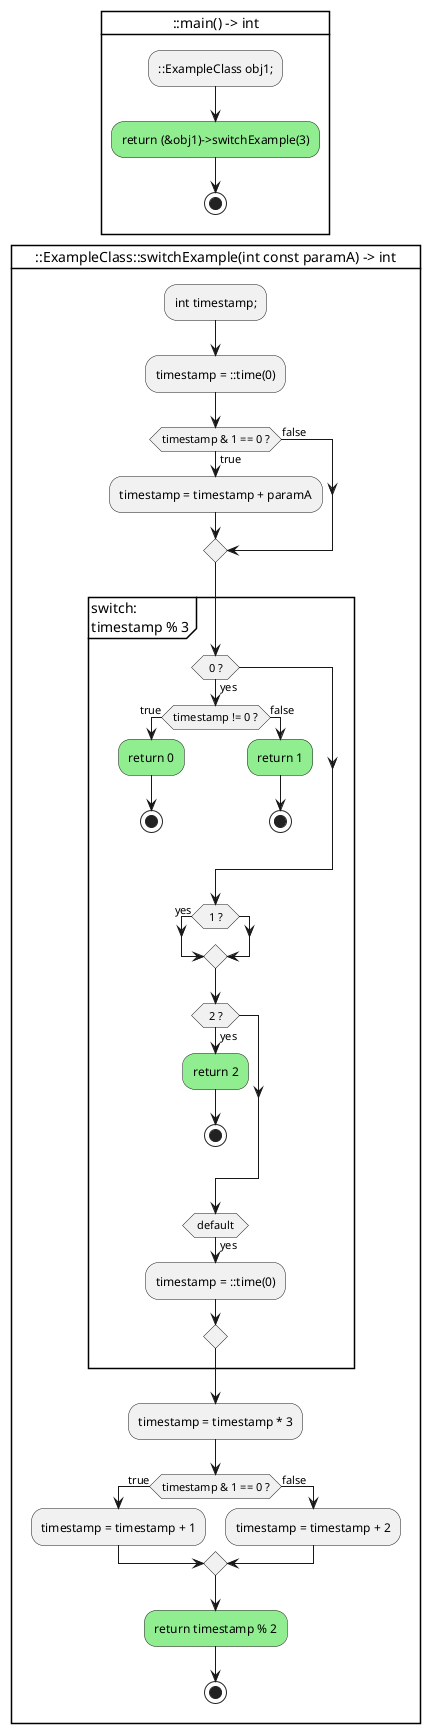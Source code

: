 @startuml

card "::main() -> int" {
    :::ExampleClass obj1;;
    #lightgreen:return (&obj1)->switchExample(3);
    stop
    -[hidden]->
}

card "::ExampleClass::switchExample(int const paramA) -> int" {
    :int timestamp;;
    :timestamp = ::time(0);
    if (timestamp & 1 == 0 ?) then (true)
        :timestamp = timestamp + paramA;
    else (false)
    endif

partition "switch:\ntimestamp % 3" {
    ' case: 0 fallthrough: True
    if ( 0 ? ) then (yes)
        if (timestamp != 0 ?) then (true)
            #lightgreen:return 0;
            stop
        else (false)
            #lightgreen:return 1;
            stop
        endif
    endif
    ' case: 1 fallthrough: True
    if ( 1 ? ) then (yes)
    endif
    ' case: 2 fallthrough: True
    if ( 2 ? ) then (yes)
        #lightgreen:return 2;
        stop
    endif
    ' case: None fallthrough: True
    if ( default ) then (yes)
        :timestamp = ::time(0);
    else
        -[hidden]->
    endif
}
    :timestamp = timestamp * 3;
    if (timestamp & 1 == 0 ?) then (true)
        :timestamp = timestamp + 1;
    else (false)
        :timestamp = timestamp + 2;
    endif
    #lightgreen:return timestamp % 2;
    stop
    -[hidden]->
}


@enduml
